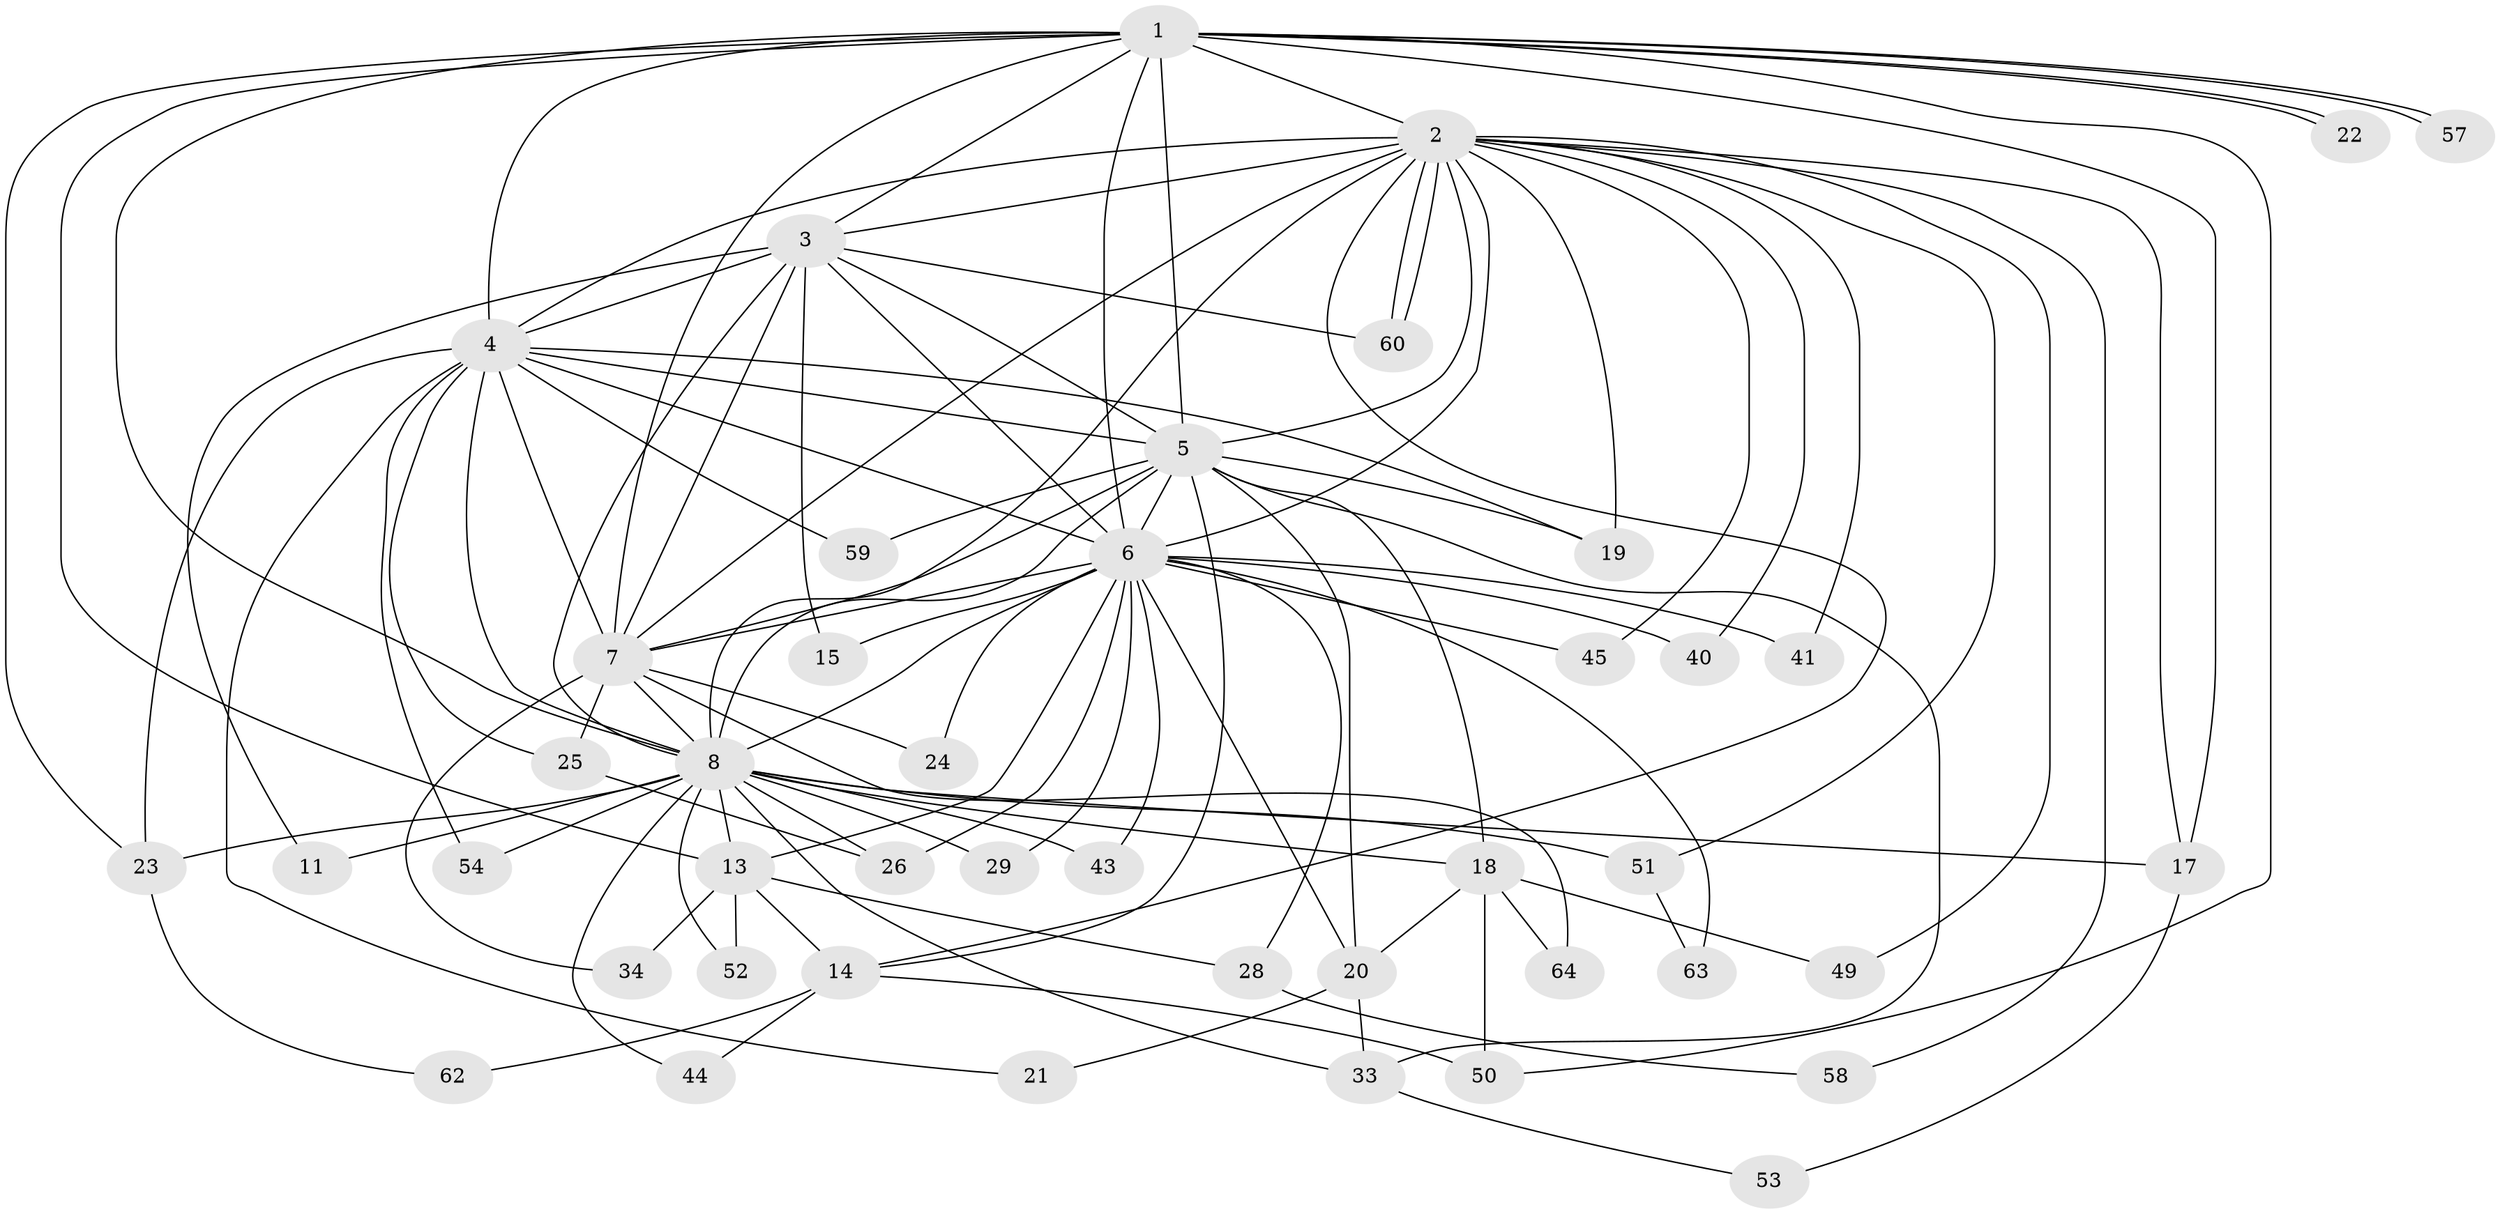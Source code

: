 // original degree distribution, {17: 0.046875, 21: 0.015625, 14: 0.046875, 16: 0.03125, 18: 0.015625, 2: 0.53125, 3: 0.203125, 7: 0.015625, 6: 0.015625, 4: 0.046875, 5: 0.03125}
// Generated by graph-tools (version 1.1) at 2025/41/03/06/25 10:41:43]
// undirected, 44 vertices, 110 edges
graph export_dot {
graph [start="1"]
  node [color=gray90,style=filled];
  1 [super="+12"];
  2 [super="+27"];
  3 [super="+16"];
  4 [super="+39"];
  5 [super="+56"];
  6 [super="+9"];
  7 [super="+32"];
  8 [super="+10"];
  11;
  13 [super="+30"];
  14 [super="+47"];
  15;
  17;
  18 [super="+35"];
  19 [super="+37"];
  20 [super="+42"];
  21;
  22;
  23 [super="+48"];
  24;
  25 [super="+31"];
  26 [super="+36"];
  28;
  29;
  33 [super="+38"];
  34;
  40;
  41;
  43 [super="+46"];
  44;
  45;
  49;
  50 [super="+55"];
  51;
  52;
  53;
  54;
  57;
  58;
  59;
  60 [super="+61"];
  62;
  63;
  64;
  1 -- 2 [weight=2];
  1 -- 3;
  1 -- 4;
  1 -- 5;
  1 -- 6 [weight=2];
  1 -- 7;
  1 -- 8 [weight=2];
  1 -- 17;
  1 -- 22;
  1 -- 22;
  1 -- 23;
  1 -- 50;
  1 -- 57;
  1 -- 57;
  1 -- 13;
  2 -- 3;
  2 -- 4 [weight=2];
  2 -- 5;
  2 -- 6 [weight=2];
  2 -- 7;
  2 -- 8 [weight=2];
  2 -- 19;
  2 -- 40;
  2 -- 41;
  2 -- 45;
  2 -- 49;
  2 -- 51;
  2 -- 58;
  2 -- 60;
  2 -- 60;
  2 -- 17;
  2 -- 14;
  3 -- 4;
  3 -- 5;
  3 -- 6 [weight=2];
  3 -- 7 [weight=2];
  3 -- 8 [weight=3];
  3 -- 11;
  3 -- 15;
  3 -- 60;
  4 -- 5;
  4 -- 6 [weight=2];
  4 -- 7;
  4 -- 8 [weight=2];
  4 -- 19;
  4 -- 21;
  4 -- 23;
  4 -- 25 [weight=2];
  4 -- 54;
  4 -- 59;
  5 -- 6 [weight=3];
  5 -- 7;
  5 -- 8 [weight=2];
  5 -- 14;
  5 -- 18;
  5 -- 20;
  5 -- 33;
  5 -- 59;
  5 -- 19;
  6 -- 7 [weight=2];
  6 -- 8 [weight=4];
  6 -- 13;
  6 -- 15;
  6 -- 24;
  6 -- 40;
  6 -- 41;
  6 -- 43;
  6 -- 45;
  6 -- 20;
  6 -- 26;
  6 -- 28;
  6 -- 29;
  6 -- 63;
  7 -- 8 [weight=2];
  7 -- 24;
  7 -- 25;
  7 -- 34;
  7 -- 64;
  8 -- 11;
  8 -- 17;
  8 -- 18 [weight=2];
  8 -- 29;
  8 -- 33;
  8 -- 43 [weight=2];
  8 -- 44;
  8 -- 54;
  8 -- 23;
  8 -- 51;
  8 -- 52;
  8 -- 13;
  8 -- 26;
  13 -- 14;
  13 -- 28;
  13 -- 34;
  13 -- 52;
  14 -- 44;
  14 -- 62;
  14 -- 50;
  17 -- 53;
  18 -- 49;
  18 -- 50;
  18 -- 64;
  18 -- 20;
  20 -- 21;
  20 -- 33;
  23 -- 62;
  25 -- 26;
  28 -- 58;
  33 -- 53;
  51 -- 63;
}
